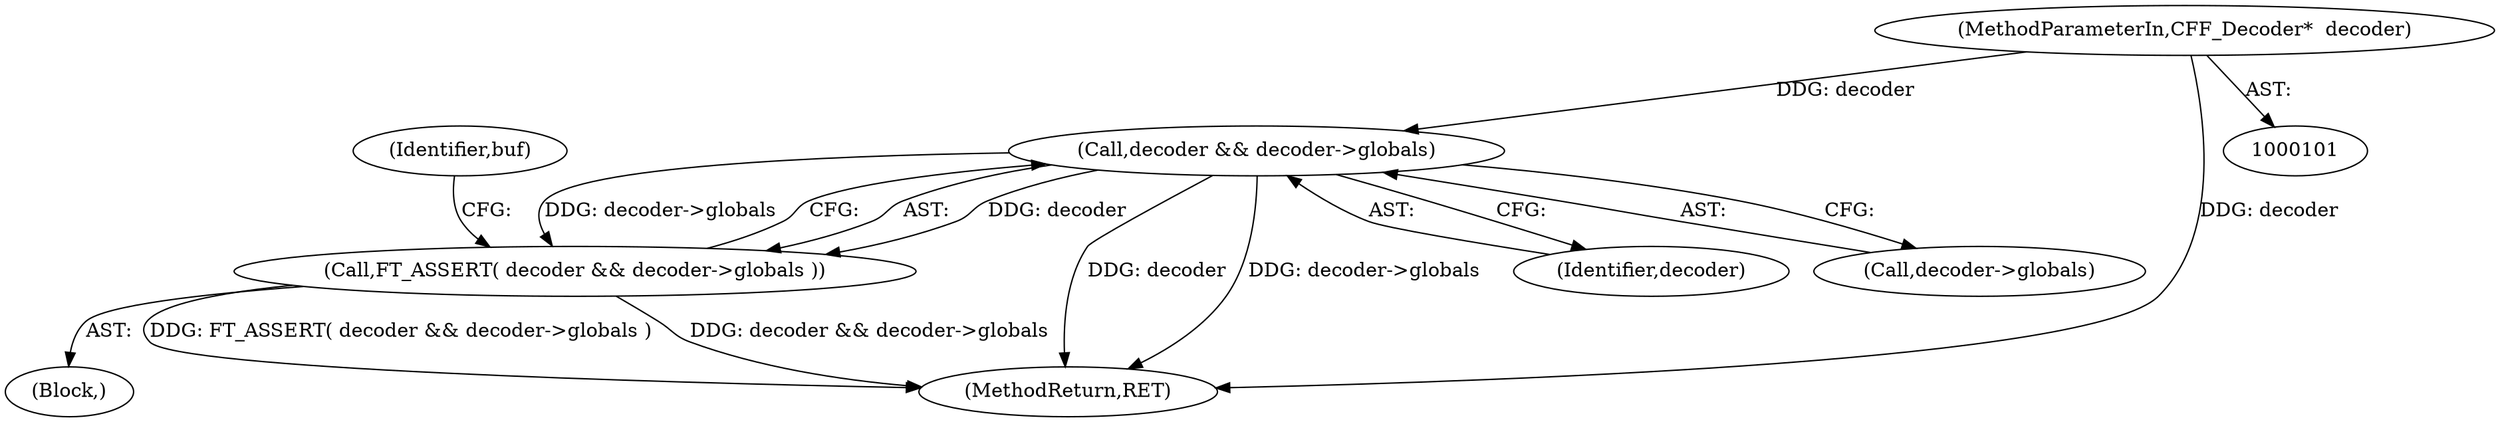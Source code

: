 digraph "1_savannah_135c3faebb96f8f550bd4f318716f2e1e095a969@pointer" {
"1000107" [label="(Call,decoder && decoder->globals)"];
"1000102" [label="(MethodParameterIn,CFF_Decoder*  decoder)"];
"1000106" [label="(Call,FT_ASSERT( decoder && decoder->globals ))"];
"1000106" [label="(Call,FT_ASSERT( decoder && decoder->globals ))"];
"1000151" [label="(MethodReturn,RET)"];
"1000105" [label="(Block,)"];
"1000113" [label="(Identifier,buf)"];
"1000108" [label="(Identifier,decoder)"];
"1000107" [label="(Call,decoder && decoder->globals)"];
"1000102" [label="(MethodParameterIn,CFF_Decoder*  decoder)"];
"1000109" [label="(Call,decoder->globals)"];
"1000107" -> "1000106"  [label="AST: "];
"1000107" -> "1000108"  [label="CFG: "];
"1000107" -> "1000109"  [label="CFG: "];
"1000108" -> "1000107"  [label="AST: "];
"1000109" -> "1000107"  [label="AST: "];
"1000106" -> "1000107"  [label="CFG: "];
"1000107" -> "1000151"  [label="DDG: decoder"];
"1000107" -> "1000151"  [label="DDG: decoder->globals"];
"1000107" -> "1000106"  [label="DDG: decoder"];
"1000107" -> "1000106"  [label="DDG: decoder->globals"];
"1000102" -> "1000107"  [label="DDG: decoder"];
"1000102" -> "1000101"  [label="AST: "];
"1000102" -> "1000151"  [label="DDG: decoder"];
"1000106" -> "1000105"  [label="AST: "];
"1000113" -> "1000106"  [label="CFG: "];
"1000106" -> "1000151"  [label="DDG: decoder && decoder->globals"];
"1000106" -> "1000151"  [label="DDG: FT_ASSERT( decoder && decoder->globals )"];
}
